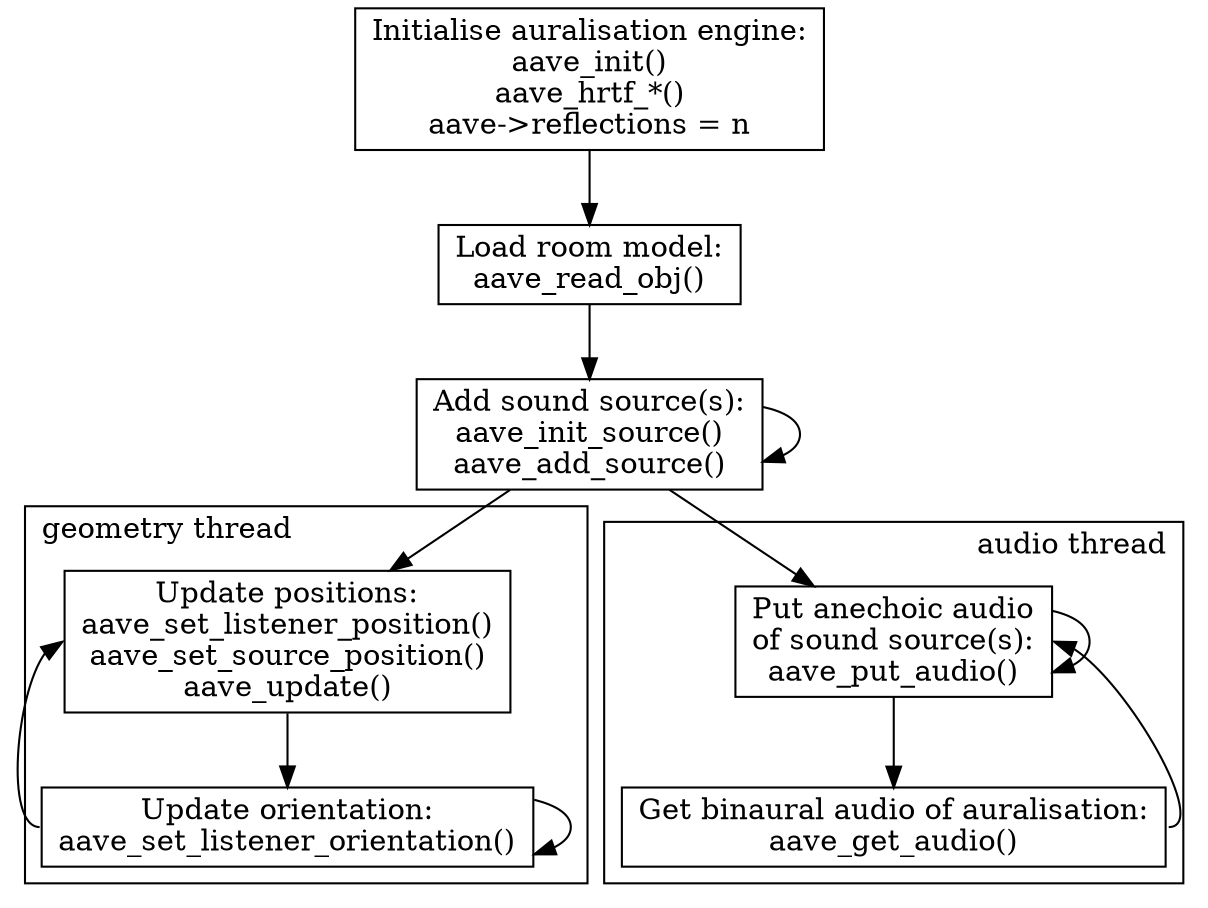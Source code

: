 digraph {
	node [ shape = box ]

	subgraph cluster_geometry {
		label = "geometry thread"
		labeljust = left
		update_positions -> update_orientation [ weight = 2 ]
		update_orientation -> update_orientation
		update_orientation:w -> update_positions:w
	}

	subgraph cluster_audio {
		label = "audio thread"
		labeljust = right
		put_audio -> put_audio
		put_audio -> get_audio [ weight = 2 ]
		get_audio:e -> put_audio:e
	}

	init -> load_model
	load_model -> add_source
	add_source -> add_source
	add_source -> { update_positions put_audio }

	init [ label = "Initialise auralisation engine:\naave_init()\naave_hrtf_*()\naave->reflections = n" ]

	load_model [ label = "Load room model:\naave_read_obj()" ]

	add_source [ label = "Add sound source(s):\naave_init_source()\naave_add_source()" ]

	update_positions [ label = "Update positions:\naave_set_listener_position()\naave_set_source_position()\naave_update()" ]

	update_orientation [ label = "Update orientation:\naave_set_listener_orientation()" ]

	put_audio [ label = "Put anechoic audio\nof sound source(s):\naave_put_audio()" ]

	get_audio [ label = "Get binaural audio of auralisation:\naave_get_audio()" ]
}
